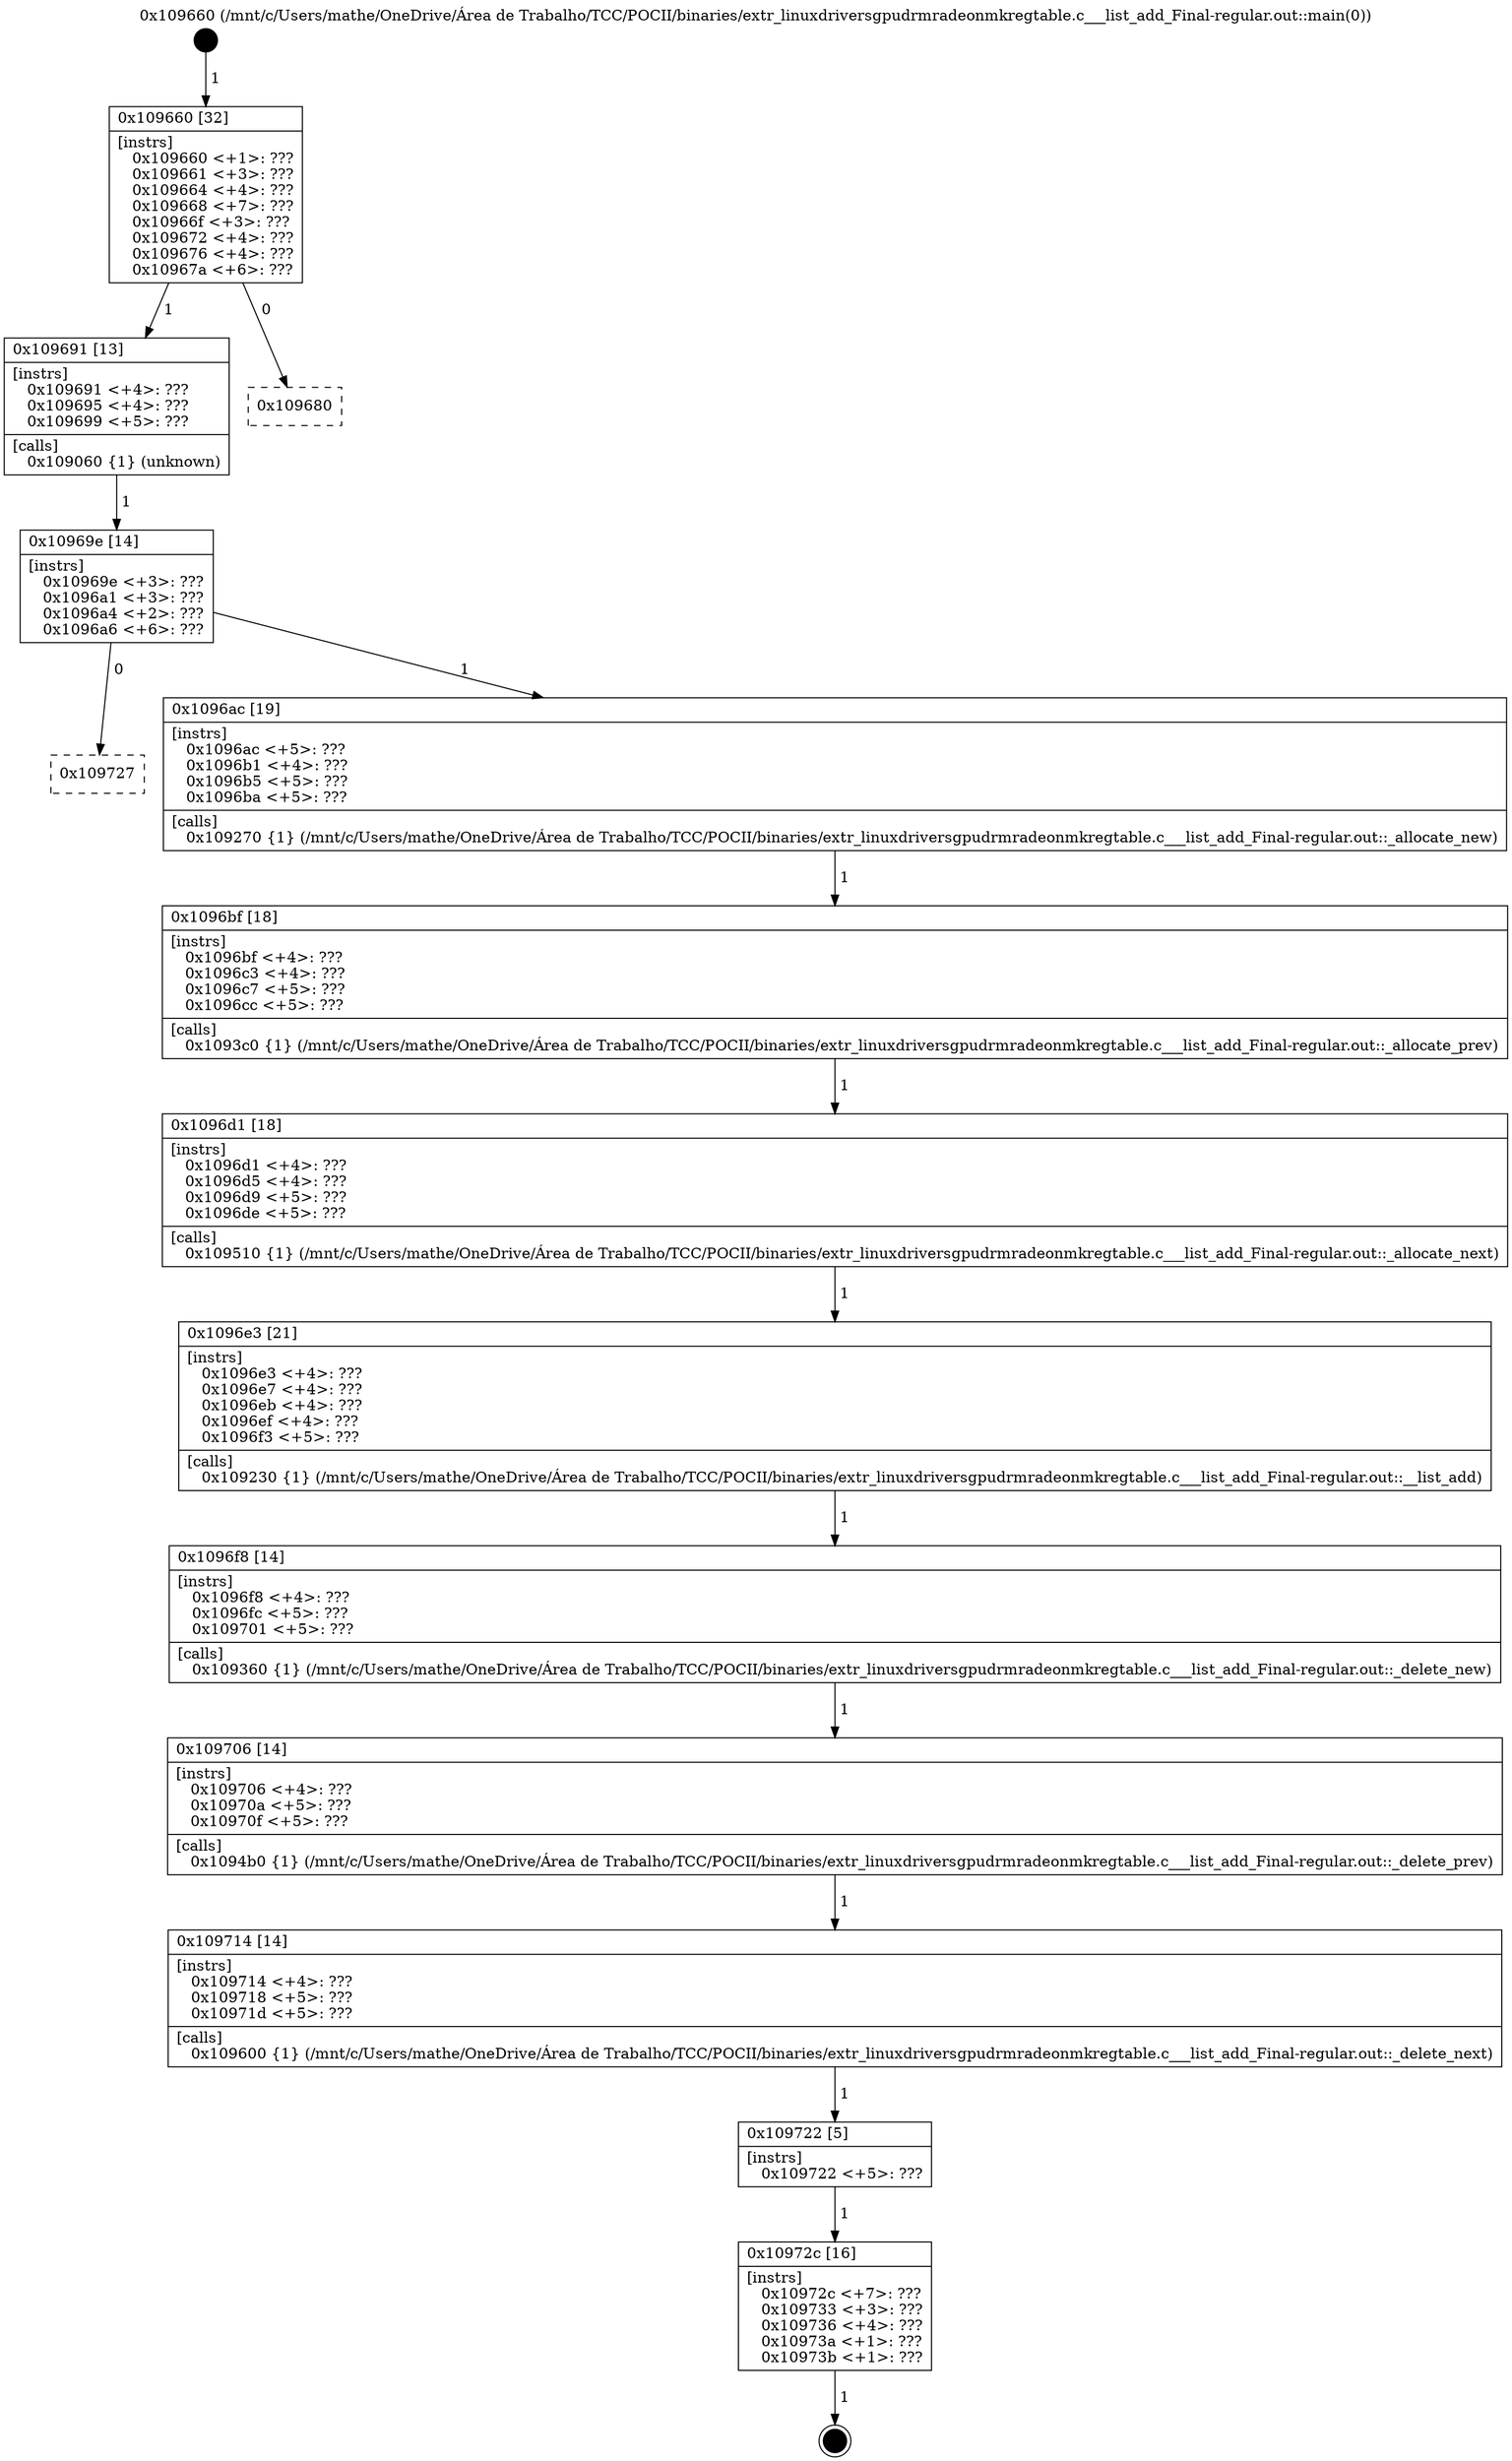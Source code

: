 digraph "0x109660" {
  label = "0x109660 (/mnt/c/Users/mathe/OneDrive/Área de Trabalho/TCC/POCII/binaries/extr_linuxdriversgpudrmradeonmkregtable.c___list_add_Final-regular.out::main(0))"
  labelloc = "t"
  node[shape=record]

  Entry [label="",width=0.3,height=0.3,shape=circle,fillcolor=black,style=filled]
  "0x109660" [label="{
     0x109660 [32]\l
     | [instrs]\l
     &nbsp;&nbsp;0x109660 \<+1\>: ???\l
     &nbsp;&nbsp;0x109661 \<+3\>: ???\l
     &nbsp;&nbsp;0x109664 \<+4\>: ???\l
     &nbsp;&nbsp;0x109668 \<+7\>: ???\l
     &nbsp;&nbsp;0x10966f \<+3\>: ???\l
     &nbsp;&nbsp;0x109672 \<+4\>: ???\l
     &nbsp;&nbsp;0x109676 \<+4\>: ???\l
     &nbsp;&nbsp;0x10967a \<+6\>: ???\l
  }"]
  "0x109691" [label="{
     0x109691 [13]\l
     | [instrs]\l
     &nbsp;&nbsp;0x109691 \<+4\>: ???\l
     &nbsp;&nbsp;0x109695 \<+4\>: ???\l
     &nbsp;&nbsp;0x109699 \<+5\>: ???\l
     | [calls]\l
     &nbsp;&nbsp;0x109060 \{1\} (unknown)\l
  }"]
  "0x109680" [label="{
     0x109680\l
  }", style=dashed]
  "0x10969e" [label="{
     0x10969e [14]\l
     | [instrs]\l
     &nbsp;&nbsp;0x10969e \<+3\>: ???\l
     &nbsp;&nbsp;0x1096a1 \<+3\>: ???\l
     &nbsp;&nbsp;0x1096a4 \<+2\>: ???\l
     &nbsp;&nbsp;0x1096a6 \<+6\>: ???\l
  }"]
  "0x109727" [label="{
     0x109727\l
  }", style=dashed]
  "0x1096ac" [label="{
     0x1096ac [19]\l
     | [instrs]\l
     &nbsp;&nbsp;0x1096ac \<+5\>: ???\l
     &nbsp;&nbsp;0x1096b1 \<+4\>: ???\l
     &nbsp;&nbsp;0x1096b5 \<+5\>: ???\l
     &nbsp;&nbsp;0x1096ba \<+5\>: ???\l
     | [calls]\l
     &nbsp;&nbsp;0x109270 \{1\} (/mnt/c/Users/mathe/OneDrive/Área de Trabalho/TCC/POCII/binaries/extr_linuxdriversgpudrmradeonmkregtable.c___list_add_Final-regular.out::_allocate_new)\l
  }"]
  Exit [label="",width=0.3,height=0.3,shape=circle,fillcolor=black,style=filled,peripheries=2]
  "0x1096bf" [label="{
     0x1096bf [18]\l
     | [instrs]\l
     &nbsp;&nbsp;0x1096bf \<+4\>: ???\l
     &nbsp;&nbsp;0x1096c3 \<+4\>: ???\l
     &nbsp;&nbsp;0x1096c7 \<+5\>: ???\l
     &nbsp;&nbsp;0x1096cc \<+5\>: ???\l
     | [calls]\l
     &nbsp;&nbsp;0x1093c0 \{1\} (/mnt/c/Users/mathe/OneDrive/Área de Trabalho/TCC/POCII/binaries/extr_linuxdriversgpudrmradeonmkregtable.c___list_add_Final-regular.out::_allocate_prev)\l
  }"]
  "0x1096d1" [label="{
     0x1096d1 [18]\l
     | [instrs]\l
     &nbsp;&nbsp;0x1096d1 \<+4\>: ???\l
     &nbsp;&nbsp;0x1096d5 \<+4\>: ???\l
     &nbsp;&nbsp;0x1096d9 \<+5\>: ???\l
     &nbsp;&nbsp;0x1096de \<+5\>: ???\l
     | [calls]\l
     &nbsp;&nbsp;0x109510 \{1\} (/mnt/c/Users/mathe/OneDrive/Área de Trabalho/TCC/POCII/binaries/extr_linuxdriversgpudrmradeonmkregtable.c___list_add_Final-regular.out::_allocate_next)\l
  }"]
  "0x1096e3" [label="{
     0x1096e3 [21]\l
     | [instrs]\l
     &nbsp;&nbsp;0x1096e3 \<+4\>: ???\l
     &nbsp;&nbsp;0x1096e7 \<+4\>: ???\l
     &nbsp;&nbsp;0x1096eb \<+4\>: ???\l
     &nbsp;&nbsp;0x1096ef \<+4\>: ???\l
     &nbsp;&nbsp;0x1096f3 \<+5\>: ???\l
     | [calls]\l
     &nbsp;&nbsp;0x109230 \{1\} (/mnt/c/Users/mathe/OneDrive/Área de Trabalho/TCC/POCII/binaries/extr_linuxdriversgpudrmradeonmkregtable.c___list_add_Final-regular.out::__list_add)\l
  }"]
  "0x1096f8" [label="{
     0x1096f8 [14]\l
     | [instrs]\l
     &nbsp;&nbsp;0x1096f8 \<+4\>: ???\l
     &nbsp;&nbsp;0x1096fc \<+5\>: ???\l
     &nbsp;&nbsp;0x109701 \<+5\>: ???\l
     | [calls]\l
     &nbsp;&nbsp;0x109360 \{1\} (/mnt/c/Users/mathe/OneDrive/Área de Trabalho/TCC/POCII/binaries/extr_linuxdriversgpudrmradeonmkregtable.c___list_add_Final-regular.out::_delete_new)\l
  }"]
  "0x109706" [label="{
     0x109706 [14]\l
     | [instrs]\l
     &nbsp;&nbsp;0x109706 \<+4\>: ???\l
     &nbsp;&nbsp;0x10970a \<+5\>: ???\l
     &nbsp;&nbsp;0x10970f \<+5\>: ???\l
     | [calls]\l
     &nbsp;&nbsp;0x1094b0 \{1\} (/mnt/c/Users/mathe/OneDrive/Área de Trabalho/TCC/POCII/binaries/extr_linuxdriversgpudrmradeonmkregtable.c___list_add_Final-regular.out::_delete_prev)\l
  }"]
  "0x109714" [label="{
     0x109714 [14]\l
     | [instrs]\l
     &nbsp;&nbsp;0x109714 \<+4\>: ???\l
     &nbsp;&nbsp;0x109718 \<+5\>: ???\l
     &nbsp;&nbsp;0x10971d \<+5\>: ???\l
     | [calls]\l
     &nbsp;&nbsp;0x109600 \{1\} (/mnt/c/Users/mathe/OneDrive/Área de Trabalho/TCC/POCII/binaries/extr_linuxdriversgpudrmradeonmkregtable.c___list_add_Final-regular.out::_delete_next)\l
  }"]
  "0x109722" [label="{
     0x109722 [5]\l
     | [instrs]\l
     &nbsp;&nbsp;0x109722 \<+5\>: ???\l
  }"]
  "0x10972c" [label="{
     0x10972c [16]\l
     | [instrs]\l
     &nbsp;&nbsp;0x10972c \<+7\>: ???\l
     &nbsp;&nbsp;0x109733 \<+3\>: ???\l
     &nbsp;&nbsp;0x109736 \<+4\>: ???\l
     &nbsp;&nbsp;0x10973a \<+1\>: ???\l
     &nbsp;&nbsp;0x10973b \<+1\>: ???\l
  }"]
  Entry -> "0x109660" [label=" 1"]
  "0x109660" -> "0x109691" [label=" 1"]
  "0x109660" -> "0x109680" [label=" 0"]
  "0x109691" -> "0x10969e" [label=" 1"]
  "0x10969e" -> "0x109727" [label=" 0"]
  "0x10969e" -> "0x1096ac" [label=" 1"]
  "0x10972c" -> Exit [label=" 1"]
  "0x1096ac" -> "0x1096bf" [label=" 1"]
  "0x1096bf" -> "0x1096d1" [label=" 1"]
  "0x1096d1" -> "0x1096e3" [label=" 1"]
  "0x1096e3" -> "0x1096f8" [label=" 1"]
  "0x1096f8" -> "0x109706" [label=" 1"]
  "0x109706" -> "0x109714" [label=" 1"]
  "0x109714" -> "0x109722" [label=" 1"]
  "0x109722" -> "0x10972c" [label=" 1"]
}
